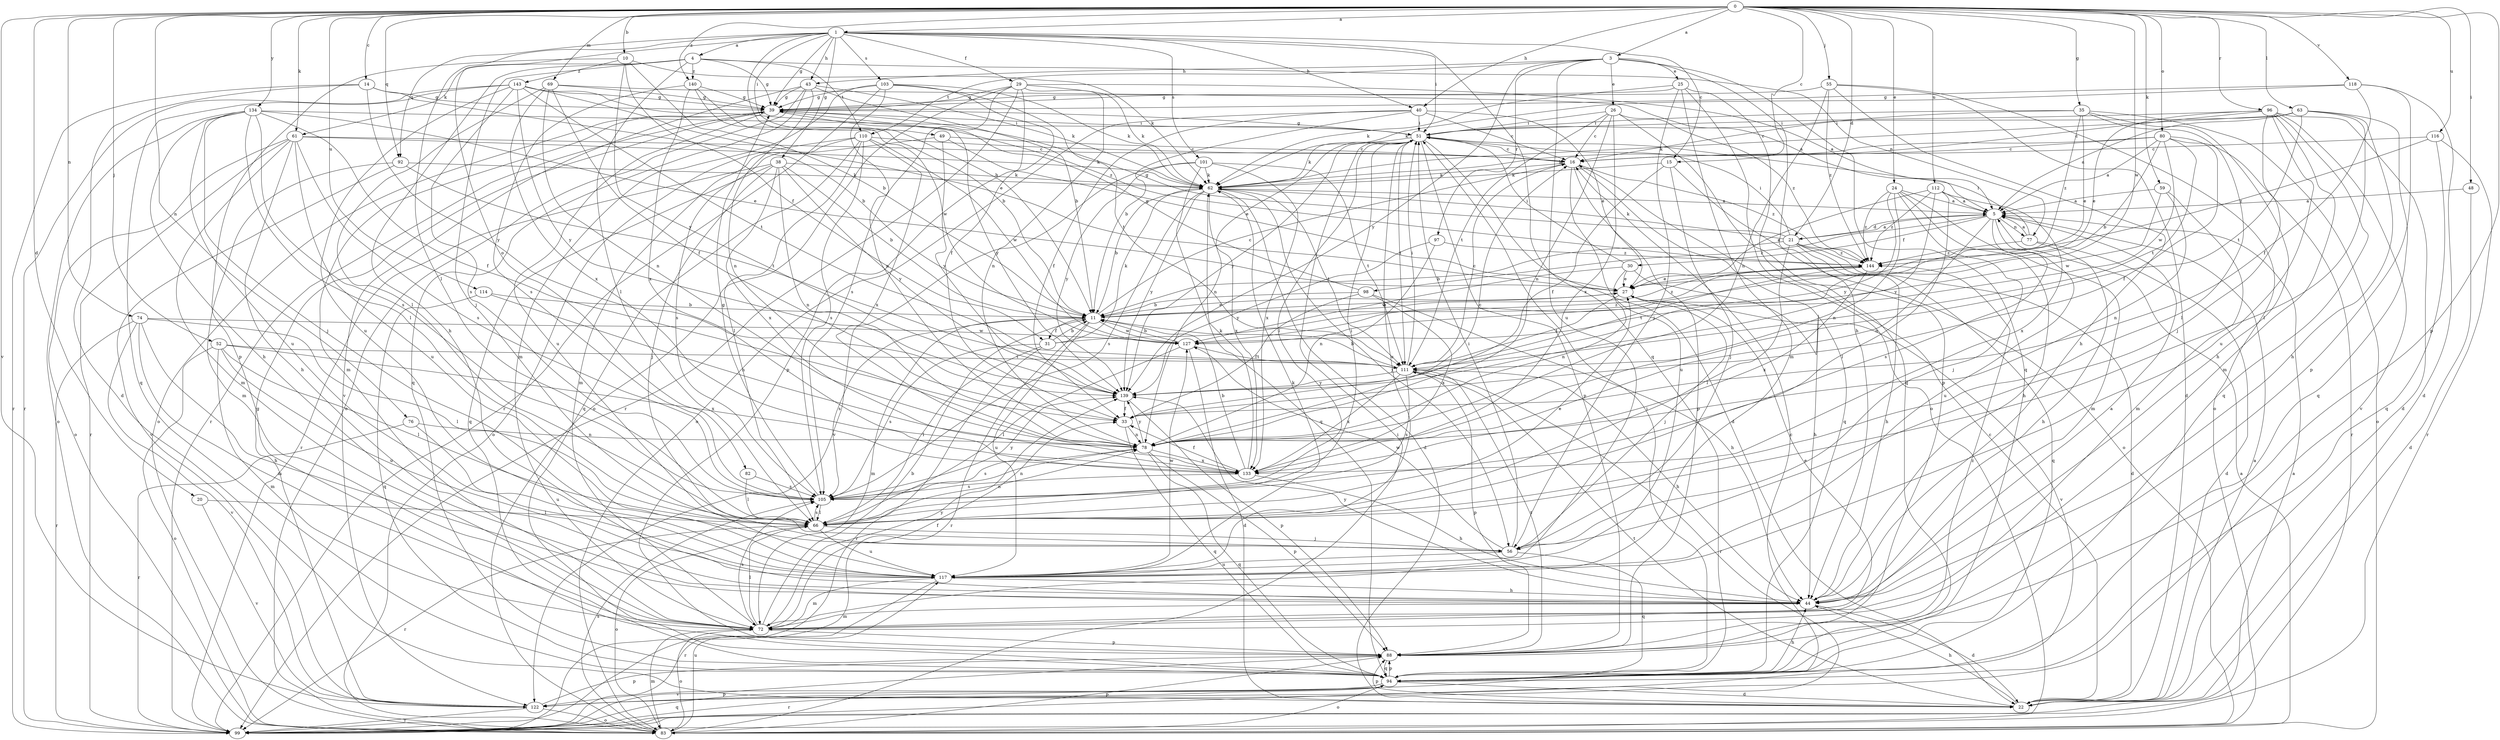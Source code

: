 strict digraph  {
0;
1;
3;
4;
5;
10;
11;
14;
15;
16;
20;
21;
22;
24;
25;
26;
27;
29;
30;
31;
33;
35;
38;
39;
40;
43;
44;
48;
49;
51;
52;
55;
56;
59;
61;
62;
63;
66;
69;
72;
74;
76;
77;
78;
80;
82;
83;
88;
92;
94;
96;
97;
98;
99;
101;
103;
105;
110;
111;
112;
114;
116;
117;
118;
122;
127;
133;
134;
139;
140;
143;
144;
0 -> 1  [label=a];
0 -> 3  [label=a];
0 -> 10  [label=b];
0 -> 14  [label=c];
0 -> 15  [label=c];
0 -> 20  [label=d];
0 -> 21  [label=d];
0 -> 24  [label=e];
0 -> 35  [label=g];
0 -> 40  [label=h];
0 -> 48  [label=i];
0 -> 52  [label=j];
0 -> 55  [label=j];
0 -> 59  [label=k];
0 -> 61  [label=k];
0 -> 63  [label=l];
0 -> 69  [label=m];
0 -> 74  [label=n];
0 -> 76  [label=n];
0 -> 80  [label=o];
0 -> 88  [label=p];
0 -> 92  [label=q];
0 -> 96  [label=r];
0 -> 112  [label=u];
0 -> 114  [label=u];
0 -> 116  [label=u];
0 -> 118  [label=v];
0 -> 122  [label=v];
0 -> 127  [label=w];
0 -> 134  [label=y];
0 -> 140  [label=z];
1 -> 4  [label=a];
1 -> 11  [label=b];
1 -> 15  [label=c];
1 -> 29  [label=f];
1 -> 38  [label=g];
1 -> 39  [label=g];
1 -> 40  [label=h];
1 -> 43  [label=h];
1 -> 49  [label=i];
1 -> 51  [label=i];
1 -> 66  [label=l];
1 -> 82  [label=o];
1 -> 92  [label=q];
1 -> 94  [label=q];
1 -> 101  [label=s];
1 -> 103  [label=s];
3 -> 25  [label=e];
3 -> 26  [label=e];
3 -> 43  [label=h];
3 -> 44  [label=h];
3 -> 94  [label=q];
3 -> 97  [label=r];
3 -> 110  [label=t];
3 -> 117  [label=u];
3 -> 139  [label=y];
4 -> 39  [label=g];
4 -> 44  [label=h];
4 -> 56  [label=j];
4 -> 61  [label=k];
4 -> 66  [label=l];
4 -> 77  [label=n];
4 -> 110  [label=t];
4 -> 140  [label=z];
5 -> 21  [label=d];
5 -> 30  [label=f];
5 -> 77  [label=n];
5 -> 78  [label=n];
5 -> 98  [label=r];
5 -> 105  [label=s];
5 -> 117  [label=u];
10 -> 11  [label=b];
10 -> 31  [label=f];
10 -> 62  [label=k];
10 -> 88  [label=p];
10 -> 139  [label=y];
10 -> 143  [label=z];
11 -> 16  [label=c];
11 -> 27  [label=e];
11 -> 31  [label=f];
11 -> 72  [label=m];
11 -> 99  [label=r];
11 -> 105  [label=s];
11 -> 117  [label=u];
11 -> 127  [label=w];
11 -> 144  [label=z];
14 -> 11  [label=b];
14 -> 22  [label=d];
14 -> 39  [label=g];
14 -> 99  [label=r];
14 -> 139  [label=y];
15 -> 33  [label=f];
15 -> 56  [label=j];
15 -> 62  [label=k];
15 -> 83  [label=o];
16 -> 62  [label=k];
16 -> 88  [label=p];
16 -> 94  [label=q];
16 -> 117  [label=u];
16 -> 144  [label=z];
20 -> 66  [label=l];
20 -> 122  [label=v];
21 -> 5  [label=a];
21 -> 11  [label=b];
21 -> 22  [label=d];
21 -> 39  [label=g];
21 -> 44  [label=h];
21 -> 51  [label=i];
21 -> 62  [label=k];
21 -> 66  [label=l];
21 -> 94  [label=q];
21 -> 144  [label=z];
22 -> 5  [label=a];
22 -> 16  [label=c];
22 -> 44  [label=h];
22 -> 88  [label=p];
22 -> 111  [label=t];
24 -> 5  [label=a];
24 -> 44  [label=h];
24 -> 56  [label=j];
24 -> 72  [label=m];
24 -> 78  [label=n];
24 -> 139  [label=y];
24 -> 144  [label=z];
25 -> 39  [label=g];
25 -> 56  [label=j];
25 -> 62  [label=k];
25 -> 72  [label=m];
25 -> 83  [label=o];
25 -> 94  [label=q];
26 -> 16  [label=c];
26 -> 51  [label=i];
26 -> 78  [label=n];
26 -> 88  [label=p];
26 -> 111  [label=t];
26 -> 133  [label=x];
26 -> 144  [label=z];
27 -> 11  [label=b];
27 -> 56  [label=j];
27 -> 111  [label=t];
27 -> 122  [label=v];
29 -> 5  [label=a];
29 -> 39  [label=g];
29 -> 62  [label=k];
29 -> 78  [label=n];
29 -> 83  [label=o];
29 -> 88  [label=p];
29 -> 99  [label=r];
29 -> 105  [label=s];
30 -> 27  [label=e];
30 -> 44  [label=h];
30 -> 51  [label=i];
30 -> 78  [label=n];
30 -> 127  [label=w];
31 -> 11  [label=b];
31 -> 62  [label=k];
31 -> 66  [label=l];
31 -> 99  [label=r];
31 -> 105  [label=s];
31 -> 144  [label=z];
33 -> 78  [label=n];
33 -> 94  [label=q];
35 -> 16  [label=c];
35 -> 27  [label=e];
35 -> 44  [label=h];
35 -> 51  [label=i];
35 -> 66  [label=l];
35 -> 83  [label=o];
35 -> 144  [label=z];
38 -> 11  [label=b];
38 -> 56  [label=j];
38 -> 62  [label=k];
38 -> 78  [label=n];
38 -> 94  [label=q];
38 -> 99  [label=r];
38 -> 133  [label=x];
38 -> 139  [label=y];
39 -> 51  [label=i];
39 -> 72  [label=m];
39 -> 83  [label=o];
39 -> 99  [label=r];
39 -> 117  [label=u];
39 -> 139  [label=y];
40 -> 11  [label=b];
40 -> 16  [label=c];
40 -> 27  [label=e];
40 -> 33  [label=f];
40 -> 51  [label=i];
40 -> 83  [label=o];
43 -> 11  [label=b];
43 -> 39  [label=g];
43 -> 62  [label=k];
43 -> 78  [label=n];
43 -> 83  [label=o];
43 -> 94  [label=q];
43 -> 122  [label=v];
44 -> 5  [label=a];
44 -> 22  [label=d];
44 -> 72  [label=m];
44 -> 139  [label=y];
48 -> 5  [label=a];
48 -> 22  [label=d];
49 -> 16  [label=c];
49 -> 27  [label=e];
49 -> 105  [label=s];
49 -> 139  [label=y];
51 -> 16  [label=c];
51 -> 22  [label=d];
51 -> 39  [label=g];
51 -> 62  [label=k];
51 -> 66  [label=l];
51 -> 78  [label=n];
51 -> 88  [label=p];
51 -> 111  [label=t];
51 -> 117  [label=u];
51 -> 139  [label=y];
52 -> 66  [label=l];
52 -> 72  [label=m];
52 -> 83  [label=o];
52 -> 111  [label=t];
52 -> 117  [label=u];
52 -> 133  [label=x];
55 -> 22  [label=d];
55 -> 39  [label=g];
55 -> 44  [label=h];
55 -> 78  [label=n];
55 -> 83  [label=o];
55 -> 144  [label=z];
56 -> 51  [label=i];
56 -> 94  [label=q];
56 -> 117  [label=u];
56 -> 127  [label=w];
59 -> 5  [label=a];
59 -> 72  [label=m];
59 -> 78  [label=n];
59 -> 127  [label=w];
61 -> 16  [label=c];
61 -> 44  [label=h];
61 -> 62  [label=k];
61 -> 72  [label=m];
61 -> 83  [label=o];
61 -> 99  [label=r];
61 -> 105  [label=s];
61 -> 117  [label=u];
62 -> 5  [label=a];
62 -> 11  [label=b];
62 -> 22  [label=d];
62 -> 56  [label=j];
62 -> 105  [label=s];
62 -> 111  [label=t];
62 -> 133  [label=x];
62 -> 139  [label=y];
63 -> 5  [label=a];
63 -> 44  [label=h];
63 -> 51  [label=i];
63 -> 62  [label=k];
63 -> 66  [label=l];
63 -> 94  [label=q];
63 -> 111  [label=t];
66 -> 27  [label=e];
66 -> 51  [label=i];
66 -> 56  [label=j];
66 -> 78  [label=n];
66 -> 83  [label=o];
66 -> 99  [label=r];
66 -> 105  [label=s];
66 -> 117  [label=u];
69 -> 5  [label=a];
69 -> 33  [label=f];
69 -> 39  [label=g];
69 -> 66  [label=l];
69 -> 78  [label=n];
69 -> 133  [label=x];
72 -> 11  [label=b];
72 -> 27  [label=e];
72 -> 33  [label=f];
72 -> 66  [label=l];
72 -> 83  [label=o];
72 -> 88  [label=p];
72 -> 105  [label=s];
72 -> 139  [label=y];
74 -> 44  [label=h];
74 -> 66  [label=l];
74 -> 72  [label=m];
74 -> 99  [label=r];
74 -> 122  [label=v];
74 -> 127  [label=w];
76 -> 78  [label=n];
76 -> 99  [label=r];
76 -> 117  [label=u];
77 -> 5  [label=a];
77 -> 22  [label=d];
77 -> 44  [label=h];
77 -> 51  [label=i];
77 -> 144  [label=z];
78 -> 16  [label=c];
78 -> 88  [label=p];
78 -> 94  [label=q];
78 -> 105  [label=s];
78 -> 133  [label=x];
78 -> 139  [label=y];
80 -> 5  [label=a];
80 -> 11  [label=b];
80 -> 16  [label=c];
80 -> 33  [label=f];
80 -> 62  [label=k];
80 -> 99  [label=r];
80 -> 111  [label=t];
80 -> 127  [label=w];
82 -> 66  [label=l];
82 -> 105  [label=s];
83 -> 5  [label=a];
83 -> 51  [label=i];
83 -> 72  [label=m];
83 -> 88  [label=p];
83 -> 105  [label=s];
83 -> 117  [label=u];
88 -> 94  [label=q];
88 -> 111  [label=t];
88 -> 144  [label=z];
92 -> 62  [label=k];
92 -> 72  [label=m];
92 -> 111  [label=t];
92 -> 122  [label=v];
94 -> 22  [label=d];
94 -> 44  [label=h];
94 -> 51  [label=i];
94 -> 83  [label=o];
94 -> 88  [label=p];
94 -> 99  [label=r];
94 -> 122  [label=v];
96 -> 16  [label=c];
96 -> 22  [label=d];
96 -> 27  [label=e];
96 -> 51  [label=i];
96 -> 56  [label=j];
96 -> 72  [label=m];
96 -> 94  [label=q];
96 -> 117  [label=u];
96 -> 122  [label=v];
97 -> 78  [label=n];
97 -> 139  [label=y];
97 -> 144  [label=z];
98 -> 11  [label=b];
98 -> 33  [label=f];
98 -> 39  [label=g];
98 -> 44  [label=h];
98 -> 133  [label=x];
99 -> 5  [label=a];
99 -> 88  [label=p];
99 -> 94  [label=q];
101 -> 62  [label=k];
101 -> 94  [label=q];
101 -> 111  [label=t];
101 -> 122  [label=v];
101 -> 133  [label=x];
101 -> 139  [label=y];
103 -> 33  [label=f];
103 -> 39  [label=g];
103 -> 62  [label=k];
103 -> 72  [label=m];
103 -> 78  [label=n];
103 -> 99  [label=r];
103 -> 111  [label=t];
105 -> 39  [label=g];
105 -> 66  [label=l];
105 -> 78  [label=n];
105 -> 139  [label=y];
110 -> 16  [label=c];
110 -> 66  [label=l];
110 -> 72  [label=m];
110 -> 83  [label=o];
110 -> 94  [label=q];
110 -> 105  [label=s];
110 -> 127  [label=w];
110 -> 133  [label=x];
111 -> 11  [label=b];
111 -> 16  [label=c];
111 -> 44  [label=h];
111 -> 51  [label=i];
111 -> 88  [label=p];
111 -> 99  [label=r];
111 -> 105  [label=s];
111 -> 133  [label=x];
111 -> 139  [label=y];
112 -> 5  [label=a];
112 -> 27  [label=e];
112 -> 66  [label=l];
112 -> 133  [label=x];
112 -> 139  [label=y];
112 -> 144  [label=z];
114 -> 11  [label=b];
114 -> 78  [label=n];
114 -> 94  [label=q];
116 -> 16  [label=c];
116 -> 94  [label=q];
116 -> 99  [label=r];
116 -> 144  [label=z];
117 -> 44  [label=h];
117 -> 62  [label=k];
117 -> 72  [label=m];
117 -> 99  [label=r];
117 -> 127  [label=w];
118 -> 22  [label=d];
118 -> 33  [label=f];
118 -> 39  [label=g];
118 -> 62  [label=k];
118 -> 88  [label=p];
122 -> 16  [label=c];
122 -> 39  [label=g];
122 -> 83  [label=o];
122 -> 88  [label=p];
122 -> 99  [label=r];
127 -> 11  [label=b];
127 -> 22  [label=d];
127 -> 66  [label=l];
127 -> 111  [label=t];
133 -> 11  [label=b];
133 -> 33  [label=f];
133 -> 44  [label=h];
133 -> 62  [label=k];
133 -> 105  [label=s];
134 -> 27  [label=e];
134 -> 33  [label=f];
134 -> 44  [label=h];
134 -> 51  [label=i];
134 -> 56  [label=j];
134 -> 66  [label=l];
134 -> 83  [label=o];
134 -> 105  [label=s];
134 -> 117  [label=u];
139 -> 33  [label=f];
139 -> 88  [label=p];
140 -> 11  [label=b];
140 -> 39  [label=g];
140 -> 105  [label=s];
140 -> 127  [label=w];
140 -> 133  [label=x];
143 -> 27  [label=e];
143 -> 39  [label=g];
143 -> 94  [label=q];
143 -> 99  [label=r];
143 -> 105  [label=s];
143 -> 111  [label=t];
143 -> 117  [label=u];
143 -> 139  [label=y];
143 -> 144  [label=z];
144 -> 27  [label=e];
144 -> 111  [label=t];
144 -> 133  [label=x];
}
